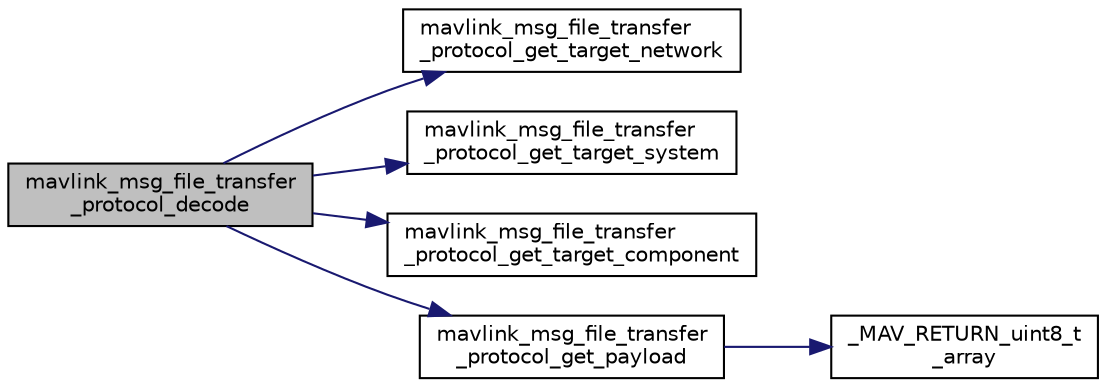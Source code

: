 digraph "mavlink_msg_file_transfer_protocol_decode"
{
 // INTERACTIVE_SVG=YES
  edge [fontname="Helvetica",fontsize="10",labelfontname="Helvetica",labelfontsize="10"];
  node [fontname="Helvetica",fontsize="10",shape=record];
  rankdir="LR";
  Node1 [label="mavlink_msg_file_transfer\l_protocol_decode",height=0.2,width=0.4,color="black", fillcolor="grey75", style="filled" fontcolor="black"];
  Node1 -> Node2 [color="midnightblue",fontsize="10",style="solid",fontname="Helvetica"];
  Node2 [label="mavlink_msg_file_transfer\l_protocol_get_target_network",height=0.2,width=0.4,color="black", fillcolor="white", style="filled",URL="$mavlink__msg__file__transfer__protocol_8h.html#a0534d2ac121e6d92c41f46cd4a989cc8",tooltip="Send a file_transfer_protocol message. "];
  Node1 -> Node3 [color="midnightblue",fontsize="10",style="solid",fontname="Helvetica"];
  Node3 [label="mavlink_msg_file_transfer\l_protocol_get_target_system",height=0.2,width=0.4,color="black", fillcolor="white", style="filled",URL="$mavlink__msg__file__transfer__protocol_8h.html#af70f59f270211cb4edffff2a390b677d",tooltip="Get field target_system from file_transfer_protocol message. "];
  Node1 -> Node4 [color="midnightblue",fontsize="10",style="solid",fontname="Helvetica"];
  Node4 [label="mavlink_msg_file_transfer\l_protocol_get_target_component",height=0.2,width=0.4,color="black", fillcolor="white", style="filled",URL="$mavlink__msg__file__transfer__protocol_8h.html#a156af986b66e9c0dbd4dcf32f82928fd",tooltip="Get field target_component from file_transfer_protocol message. "];
  Node1 -> Node5 [color="midnightblue",fontsize="10",style="solid",fontname="Helvetica"];
  Node5 [label="mavlink_msg_file_transfer\l_protocol_get_payload",height=0.2,width=0.4,color="black", fillcolor="white", style="filled",URL="$mavlink__msg__file__transfer__protocol_8h.html#a36746b27321fc75f71a0a0ac8c9a80a0",tooltip="Get field payload from file_transfer_protocol message. "];
  Node5 -> Node6 [color="midnightblue",fontsize="10",style="solid",fontname="Helvetica"];
  Node6 [label="_MAV_RETURN_uint8_t\l_array",height=0.2,width=0.4,color="black", fillcolor="white", style="filled",URL="$v0_89_2protocol_8h.html#a0577ed5da38b4eed5472e27dc94026c3"];
}
